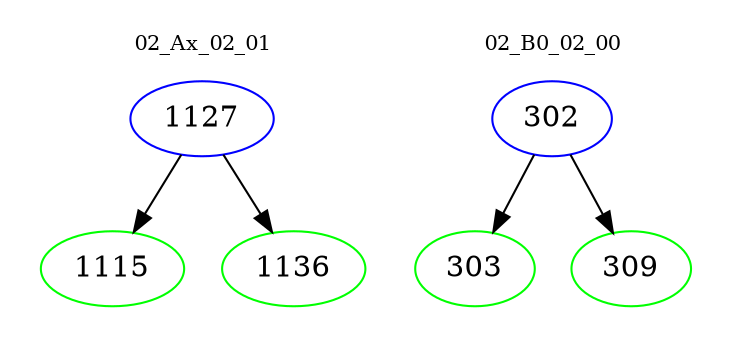 digraph{
subgraph cluster_0 {
color = white
label = "02_Ax_02_01";
fontsize=10;
T0_1127 [label="1127", color="blue"]
T0_1127 -> T0_1115 [color="black"]
T0_1115 [label="1115", color="green"]
T0_1127 -> T0_1136 [color="black"]
T0_1136 [label="1136", color="green"]
}
subgraph cluster_1 {
color = white
label = "02_B0_02_00";
fontsize=10;
T1_302 [label="302", color="blue"]
T1_302 -> T1_303 [color="black"]
T1_303 [label="303", color="green"]
T1_302 -> T1_309 [color="black"]
T1_309 [label="309", color="green"]
}
}
